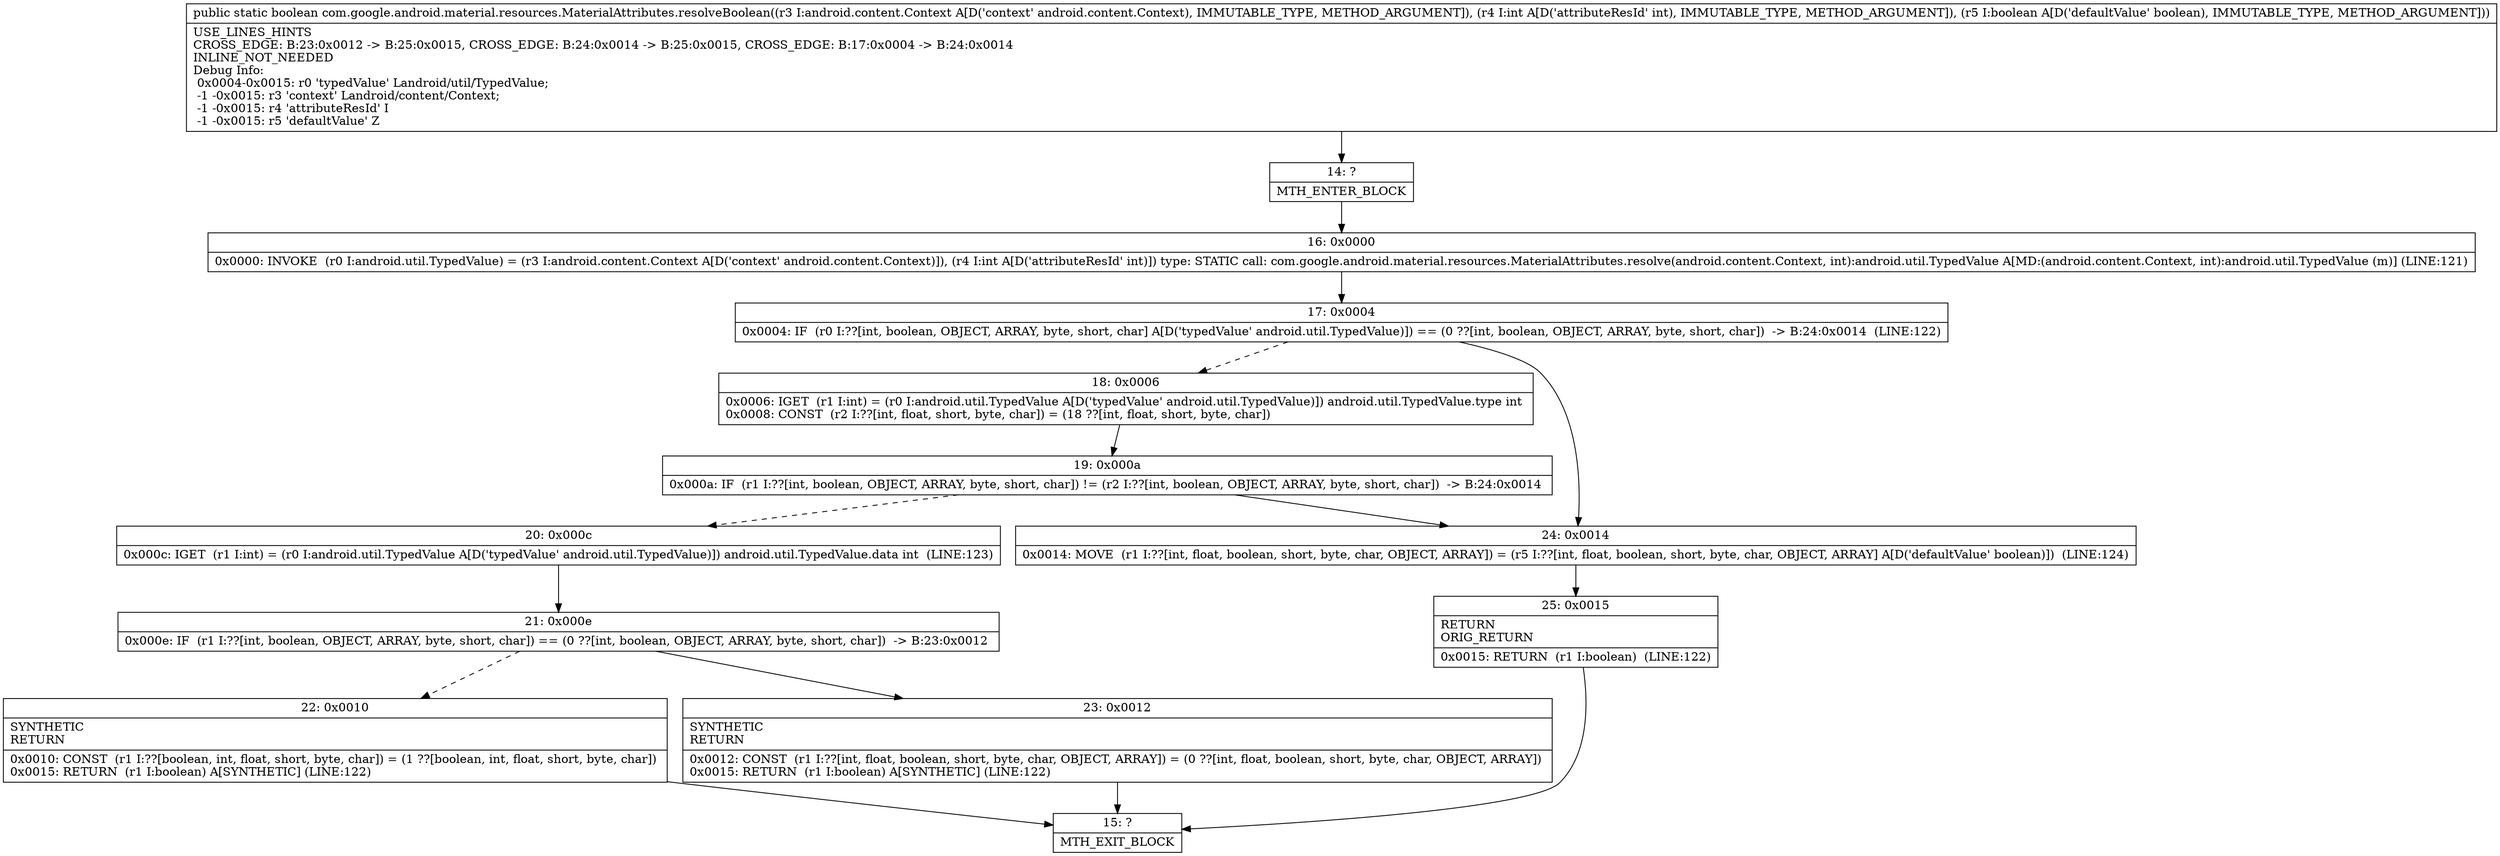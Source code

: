 digraph "CFG forcom.google.android.material.resources.MaterialAttributes.resolveBoolean(Landroid\/content\/Context;IZ)Z" {
Node_14 [shape=record,label="{14\:\ ?|MTH_ENTER_BLOCK\l}"];
Node_16 [shape=record,label="{16\:\ 0x0000|0x0000: INVOKE  (r0 I:android.util.TypedValue) = (r3 I:android.content.Context A[D('context' android.content.Context)]), (r4 I:int A[D('attributeResId' int)]) type: STATIC call: com.google.android.material.resources.MaterialAttributes.resolve(android.content.Context, int):android.util.TypedValue A[MD:(android.content.Context, int):android.util.TypedValue (m)] (LINE:121)\l}"];
Node_17 [shape=record,label="{17\:\ 0x0004|0x0004: IF  (r0 I:??[int, boolean, OBJECT, ARRAY, byte, short, char] A[D('typedValue' android.util.TypedValue)]) == (0 ??[int, boolean, OBJECT, ARRAY, byte, short, char])  \-\> B:24:0x0014  (LINE:122)\l}"];
Node_18 [shape=record,label="{18\:\ 0x0006|0x0006: IGET  (r1 I:int) = (r0 I:android.util.TypedValue A[D('typedValue' android.util.TypedValue)]) android.util.TypedValue.type int \l0x0008: CONST  (r2 I:??[int, float, short, byte, char]) = (18 ??[int, float, short, byte, char]) \l}"];
Node_19 [shape=record,label="{19\:\ 0x000a|0x000a: IF  (r1 I:??[int, boolean, OBJECT, ARRAY, byte, short, char]) != (r2 I:??[int, boolean, OBJECT, ARRAY, byte, short, char])  \-\> B:24:0x0014 \l}"];
Node_20 [shape=record,label="{20\:\ 0x000c|0x000c: IGET  (r1 I:int) = (r0 I:android.util.TypedValue A[D('typedValue' android.util.TypedValue)]) android.util.TypedValue.data int  (LINE:123)\l}"];
Node_21 [shape=record,label="{21\:\ 0x000e|0x000e: IF  (r1 I:??[int, boolean, OBJECT, ARRAY, byte, short, char]) == (0 ??[int, boolean, OBJECT, ARRAY, byte, short, char])  \-\> B:23:0x0012 \l}"];
Node_22 [shape=record,label="{22\:\ 0x0010|SYNTHETIC\lRETURN\l|0x0010: CONST  (r1 I:??[boolean, int, float, short, byte, char]) = (1 ??[boolean, int, float, short, byte, char]) \l0x0015: RETURN  (r1 I:boolean) A[SYNTHETIC] (LINE:122)\l}"];
Node_15 [shape=record,label="{15\:\ ?|MTH_EXIT_BLOCK\l}"];
Node_23 [shape=record,label="{23\:\ 0x0012|SYNTHETIC\lRETURN\l|0x0012: CONST  (r1 I:??[int, float, boolean, short, byte, char, OBJECT, ARRAY]) = (0 ??[int, float, boolean, short, byte, char, OBJECT, ARRAY]) \l0x0015: RETURN  (r1 I:boolean) A[SYNTHETIC] (LINE:122)\l}"];
Node_24 [shape=record,label="{24\:\ 0x0014|0x0014: MOVE  (r1 I:??[int, float, boolean, short, byte, char, OBJECT, ARRAY]) = (r5 I:??[int, float, boolean, short, byte, char, OBJECT, ARRAY] A[D('defaultValue' boolean)])  (LINE:124)\l}"];
Node_25 [shape=record,label="{25\:\ 0x0015|RETURN\lORIG_RETURN\l|0x0015: RETURN  (r1 I:boolean)  (LINE:122)\l}"];
MethodNode[shape=record,label="{public static boolean com.google.android.material.resources.MaterialAttributes.resolveBoolean((r3 I:android.content.Context A[D('context' android.content.Context), IMMUTABLE_TYPE, METHOD_ARGUMENT]), (r4 I:int A[D('attributeResId' int), IMMUTABLE_TYPE, METHOD_ARGUMENT]), (r5 I:boolean A[D('defaultValue' boolean), IMMUTABLE_TYPE, METHOD_ARGUMENT]))  | USE_LINES_HINTS\lCROSS_EDGE: B:23:0x0012 \-\> B:25:0x0015, CROSS_EDGE: B:24:0x0014 \-\> B:25:0x0015, CROSS_EDGE: B:17:0x0004 \-\> B:24:0x0014\lINLINE_NOT_NEEDED\lDebug Info:\l  0x0004\-0x0015: r0 'typedValue' Landroid\/util\/TypedValue;\l  \-1 \-0x0015: r3 'context' Landroid\/content\/Context;\l  \-1 \-0x0015: r4 'attributeResId' I\l  \-1 \-0x0015: r5 'defaultValue' Z\l}"];
MethodNode -> Node_14;Node_14 -> Node_16;
Node_16 -> Node_17;
Node_17 -> Node_18[style=dashed];
Node_17 -> Node_24;
Node_18 -> Node_19;
Node_19 -> Node_20[style=dashed];
Node_19 -> Node_24;
Node_20 -> Node_21;
Node_21 -> Node_22[style=dashed];
Node_21 -> Node_23;
Node_22 -> Node_15;
Node_23 -> Node_15;
Node_24 -> Node_25;
Node_25 -> Node_15;
}


